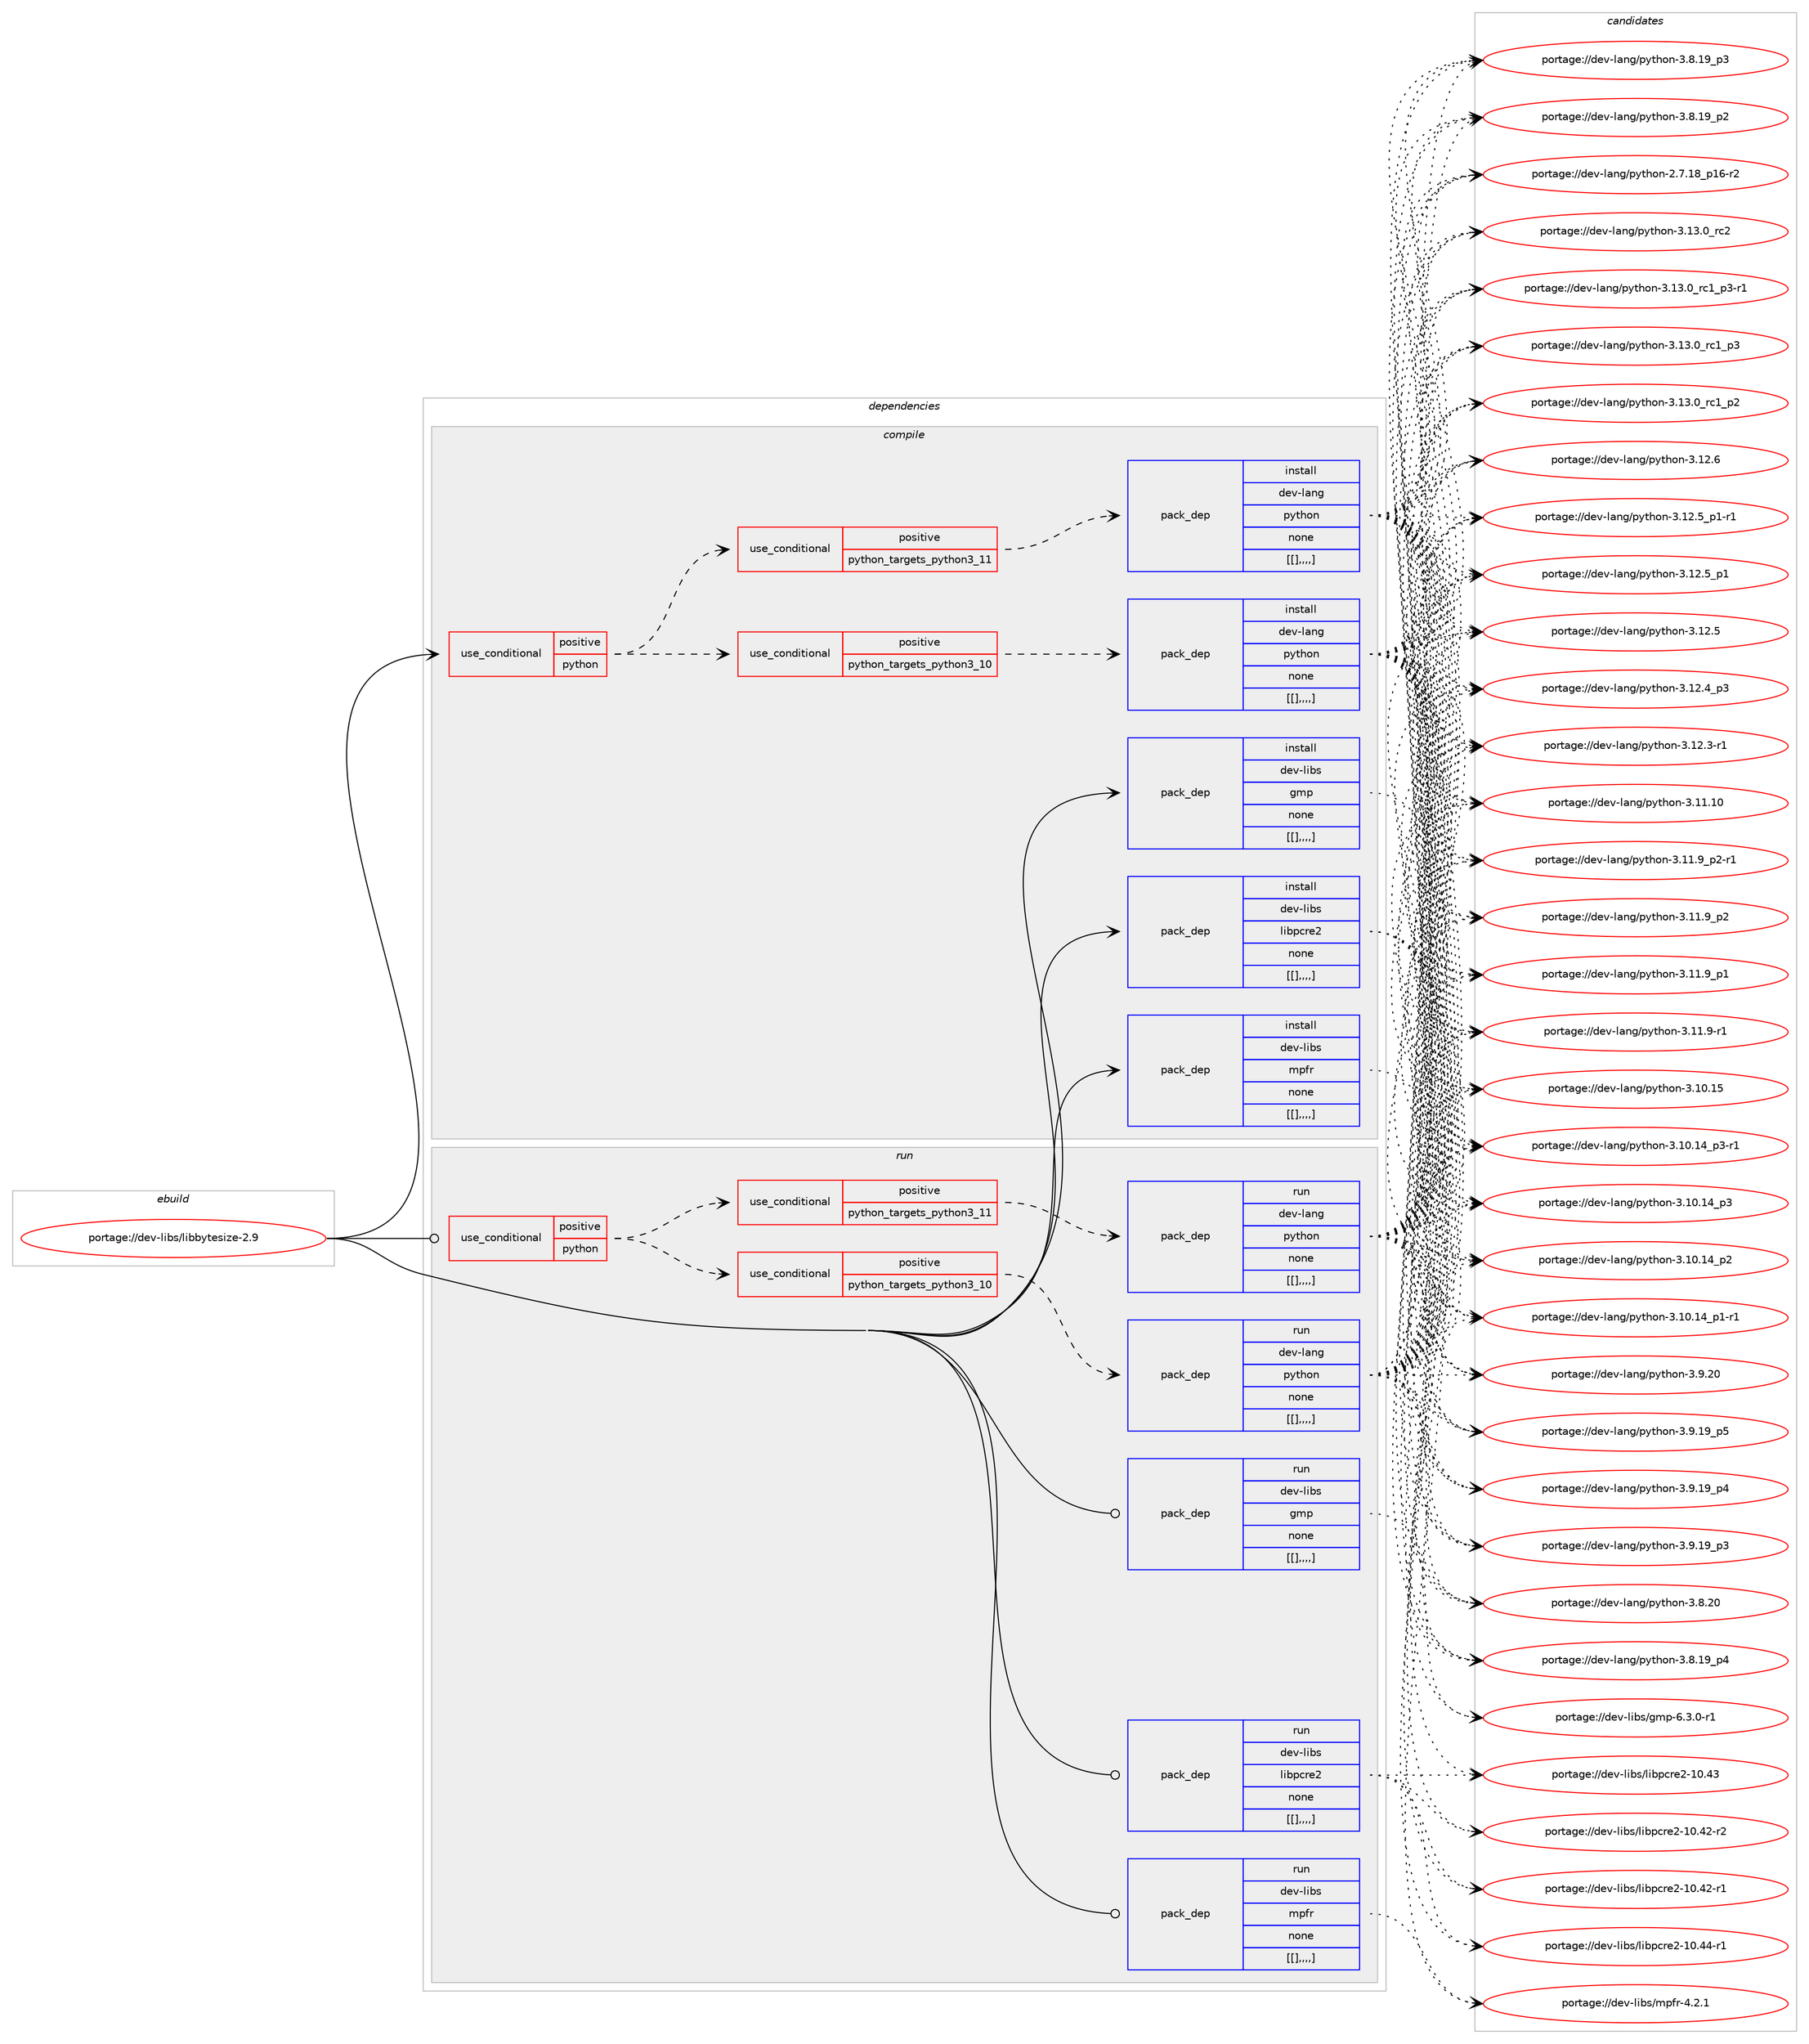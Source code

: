 digraph prolog {

# *************
# Graph options
# *************

newrank=true;
concentrate=true;
compound=true;
graph [rankdir=LR,fontname=Helvetica,fontsize=10,ranksep=1.5];#, ranksep=2.5, nodesep=0.2];
edge  [arrowhead=vee];
node  [fontname=Helvetica,fontsize=10];

# **********
# The ebuild
# **********

subgraph cluster_leftcol {
color=gray;
label=<<i>ebuild</i>>;
id [label="portage://dev-libs/libbytesize-2.9", color=red, width=4, href="../dev-libs/libbytesize-2.9.svg"];
}

# ****************
# The dependencies
# ****************

subgraph cluster_midcol {
color=gray;
label=<<i>dependencies</i>>;
subgraph cluster_compile {
fillcolor="#eeeeee";
style=filled;
label=<<i>compile</i>>;
subgraph cond27021 {
dependency110209 [label=<<TABLE BORDER="0" CELLBORDER="1" CELLSPACING="0" CELLPADDING="4"><TR><TD ROWSPAN="3" CELLPADDING="10">use_conditional</TD></TR><TR><TD>positive</TD></TR><TR><TD>python</TD></TR></TABLE>>, shape=none, color=red];
subgraph cond27022 {
dependency110210 [label=<<TABLE BORDER="0" CELLBORDER="1" CELLSPACING="0" CELLPADDING="4"><TR><TD ROWSPAN="3" CELLPADDING="10">use_conditional</TD></TR><TR><TD>positive</TD></TR><TR><TD>python_targets_python3_10</TD></TR></TABLE>>, shape=none, color=red];
subgraph pack82032 {
dependency110211 [label=<<TABLE BORDER="0" CELLBORDER="1" CELLSPACING="0" CELLPADDING="4" WIDTH="220"><TR><TD ROWSPAN="6" CELLPADDING="30">pack_dep</TD></TR><TR><TD WIDTH="110">install</TD></TR><TR><TD>dev-lang</TD></TR><TR><TD>python</TD></TR><TR><TD>none</TD></TR><TR><TD>[[],,,,]</TD></TR></TABLE>>, shape=none, color=blue];
}
dependency110210:e -> dependency110211:w [weight=20,style="dashed",arrowhead="vee"];
}
dependency110209:e -> dependency110210:w [weight=20,style="dashed",arrowhead="vee"];
subgraph cond27023 {
dependency110212 [label=<<TABLE BORDER="0" CELLBORDER="1" CELLSPACING="0" CELLPADDING="4"><TR><TD ROWSPAN="3" CELLPADDING="10">use_conditional</TD></TR><TR><TD>positive</TD></TR><TR><TD>python_targets_python3_11</TD></TR></TABLE>>, shape=none, color=red];
subgraph pack82033 {
dependency110213 [label=<<TABLE BORDER="0" CELLBORDER="1" CELLSPACING="0" CELLPADDING="4" WIDTH="220"><TR><TD ROWSPAN="6" CELLPADDING="30">pack_dep</TD></TR><TR><TD WIDTH="110">install</TD></TR><TR><TD>dev-lang</TD></TR><TR><TD>python</TD></TR><TR><TD>none</TD></TR><TR><TD>[[],,,,]</TD></TR></TABLE>>, shape=none, color=blue];
}
dependency110212:e -> dependency110213:w [weight=20,style="dashed",arrowhead="vee"];
}
dependency110209:e -> dependency110212:w [weight=20,style="dashed",arrowhead="vee"];
}
id:e -> dependency110209:w [weight=20,style="solid",arrowhead="vee"];
subgraph pack82034 {
dependency110214 [label=<<TABLE BORDER="0" CELLBORDER="1" CELLSPACING="0" CELLPADDING="4" WIDTH="220"><TR><TD ROWSPAN="6" CELLPADDING="30">pack_dep</TD></TR><TR><TD WIDTH="110">install</TD></TR><TR><TD>dev-libs</TD></TR><TR><TD>gmp</TD></TR><TR><TD>none</TD></TR><TR><TD>[[],,,,]</TD></TR></TABLE>>, shape=none, color=blue];
}
id:e -> dependency110214:w [weight=20,style="solid",arrowhead="vee"];
subgraph pack82035 {
dependency110215 [label=<<TABLE BORDER="0" CELLBORDER="1" CELLSPACING="0" CELLPADDING="4" WIDTH="220"><TR><TD ROWSPAN="6" CELLPADDING="30">pack_dep</TD></TR><TR><TD WIDTH="110">install</TD></TR><TR><TD>dev-libs</TD></TR><TR><TD>libpcre2</TD></TR><TR><TD>none</TD></TR><TR><TD>[[],,,,]</TD></TR></TABLE>>, shape=none, color=blue];
}
id:e -> dependency110215:w [weight=20,style="solid",arrowhead="vee"];
subgraph pack82036 {
dependency110216 [label=<<TABLE BORDER="0" CELLBORDER="1" CELLSPACING="0" CELLPADDING="4" WIDTH="220"><TR><TD ROWSPAN="6" CELLPADDING="30">pack_dep</TD></TR><TR><TD WIDTH="110">install</TD></TR><TR><TD>dev-libs</TD></TR><TR><TD>mpfr</TD></TR><TR><TD>none</TD></TR><TR><TD>[[],,,,]</TD></TR></TABLE>>, shape=none, color=blue];
}
id:e -> dependency110216:w [weight=20,style="solid",arrowhead="vee"];
}
subgraph cluster_compileandrun {
fillcolor="#eeeeee";
style=filled;
label=<<i>compile and run</i>>;
}
subgraph cluster_run {
fillcolor="#eeeeee";
style=filled;
label=<<i>run</i>>;
subgraph cond27024 {
dependency110217 [label=<<TABLE BORDER="0" CELLBORDER="1" CELLSPACING="0" CELLPADDING="4"><TR><TD ROWSPAN="3" CELLPADDING="10">use_conditional</TD></TR><TR><TD>positive</TD></TR><TR><TD>python</TD></TR></TABLE>>, shape=none, color=red];
subgraph cond27025 {
dependency110218 [label=<<TABLE BORDER="0" CELLBORDER="1" CELLSPACING="0" CELLPADDING="4"><TR><TD ROWSPAN="3" CELLPADDING="10">use_conditional</TD></TR><TR><TD>positive</TD></TR><TR><TD>python_targets_python3_10</TD></TR></TABLE>>, shape=none, color=red];
subgraph pack82037 {
dependency110219 [label=<<TABLE BORDER="0" CELLBORDER="1" CELLSPACING="0" CELLPADDING="4" WIDTH="220"><TR><TD ROWSPAN="6" CELLPADDING="30">pack_dep</TD></TR><TR><TD WIDTH="110">run</TD></TR><TR><TD>dev-lang</TD></TR><TR><TD>python</TD></TR><TR><TD>none</TD></TR><TR><TD>[[],,,,]</TD></TR></TABLE>>, shape=none, color=blue];
}
dependency110218:e -> dependency110219:w [weight=20,style="dashed",arrowhead="vee"];
}
dependency110217:e -> dependency110218:w [weight=20,style="dashed",arrowhead="vee"];
subgraph cond27026 {
dependency110220 [label=<<TABLE BORDER="0" CELLBORDER="1" CELLSPACING="0" CELLPADDING="4"><TR><TD ROWSPAN="3" CELLPADDING="10">use_conditional</TD></TR><TR><TD>positive</TD></TR><TR><TD>python_targets_python3_11</TD></TR></TABLE>>, shape=none, color=red];
subgraph pack82038 {
dependency110221 [label=<<TABLE BORDER="0" CELLBORDER="1" CELLSPACING="0" CELLPADDING="4" WIDTH="220"><TR><TD ROWSPAN="6" CELLPADDING="30">pack_dep</TD></TR><TR><TD WIDTH="110">run</TD></TR><TR><TD>dev-lang</TD></TR><TR><TD>python</TD></TR><TR><TD>none</TD></TR><TR><TD>[[],,,,]</TD></TR></TABLE>>, shape=none, color=blue];
}
dependency110220:e -> dependency110221:w [weight=20,style="dashed",arrowhead="vee"];
}
dependency110217:e -> dependency110220:w [weight=20,style="dashed",arrowhead="vee"];
}
id:e -> dependency110217:w [weight=20,style="solid",arrowhead="odot"];
subgraph pack82039 {
dependency110222 [label=<<TABLE BORDER="0" CELLBORDER="1" CELLSPACING="0" CELLPADDING="4" WIDTH="220"><TR><TD ROWSPAN="6" CELLPADDING="30">pack_dep</TD></TR><TR><TD WIDTH="110">run</TD></TR><TR><TD>dev-libs</TD></TR><TR><TD>gmp</TD></TR><TR><TD>none</TD></TR><TR><TD>[[],,,,]</TD></TR></TABLE>>, shape=none, color=blue];
}
id:e -> dependency110222:w [weight=20,style="solid",arrowhead="odot"];
subgraph pack82040 {
dependency110223 [label=<<TABLE BORDER="0" CELLBORDER="1" CELLSPACING="0" CELLPADDING="4" WIDTH="220"><TR><TD ROWSPAN="6" CELLPADDING="30">pack_dep</TD></TR><TR><TD WIDTH="110">run</TD></TR><TR><TD>dev-libs</TD></TR><TR><TD>libpcre2</TD></TR><TR><TD>none</TD></TR><TR><TD>[[],,,,]</TD></TR></TABLE>>, shape=none, color=blue];
}
id:e -> dependency110223:w [weight=20,style="solid",arrowhead="odot"];
subgraph pack82041 {
dependency110224 [label=<<TABLE BORDER="0" CELLBORDER="1" CELLSPACING="0" CELLPADDING="4" WIDTH="220"><TR><TD ROWSPAN="6" CELLPADDING="30">pack_dep</TD></TR><TR><TD WIDTH="110">run</TD></TR><TR><TD>dev-libs</TD></TR><TR><TD>mpfr</TD></TR><TR><TD>none</TD></TR><TR><TD>[[],,,,]</TD></TR></TABLE>>, shape=none, color=blue];
}
id:e -> dependency110224:w [weight=20,style="solid",arrowhead="odot"];
}
}

# **************
# The candidates
# **************

subgraph cluster_choices {
rank=same;
color=gray;
label=<<i>candidates</i>>;

subgraph choice82032 {
color=black;
nodesep=1;
choice10010111845108971101034711212111610411111045514649514648951149950 [label="portage://dev-lang/python-3.13.0_rc2", color=red, width=4,href="../dev-lang/python-3.13.0_rc2.svg"];
choice1001011184510897110103471121211161041111104551464951464895114994995112514511449 [label="portage://dev-lang/python-3.13.0_rc1_p3-r1", color=red, width=4,href="../dev-lang/python-3.13.0_rc1_p3-r1.svg"];
choice100101118451089711010347112121116104111110455146495146489511499499511251 [label="portage://dev-lang/python-3.13.0_rc1_p3", color=red, width=4,href="../dev-lang/python-3.13.0_rc1_p3.svg"];
choice100101118451089711010347112121116104111110455146495146489511499499511250 [label="portage://dev-lang/python-3.13.0_rc1_p2", color=red, width=4,href="../dev-lang/python-3.13.0_rc1_p2.svg"];
choice10010111845108971101034711212111610411111045514649504654 [label="portage://dev-lang/python-3.12.6", color=red, width=4,href="../dev-lang/python-3.12.6.svg"];
choice1001011184510897110103471121211161041111104551464950465395112494511449 [label="portage://dev-lang/python-3.12.5_p1-r1", color=red, width=4,href="../dev-lang/python-3.12.5_p1-r1.svg"];
choice100101118451089711010347112121116104111110455146495046539511249 [label="portage://dev-lang/python-3.12.5_p1", color=red, width=4,href="../dev-lang/python-3.12.5_p1.svg"];
choice10010111845108971101034711212111610411111045514649504653 [label="portage://dev-lang/python-3.12.5", color=red, width=4,href="../dev-lang/python-3.12.5.svg"];
choice100101118451089711010347112121116104111110455146495046529511251 [label="portage://dev-lang/python-3.12.4_p3", color=red, width=4,href="../dev-lang/python-3.12.4_p3.svg"];
choice100101118451089711010347112121116104111110455146495046514511449 [label="portage://dev-lang/python-3.12.3-r1", color=red, width=4,href="../dev-lang/python-3.12.3-r1.svg"];
choice1001011184510897110103471121211161041111104551464949464948 [label="portage://dev-lang/python-3.11.10", color=red, width=4,href="../dev-lang/python-3.11.10.svg"];
choice1001011184510897110103471121211161041111104551464949465795112504511449 [label="portage://dev-lang/python-3.11.9_p2-r1", color=red, width=4,href="../dev-lang/python-3.11.9_p2-r1.svg"];
choice100101118451089711010347112121116104111110455146494946579511250 [label="portage://dev-lang/python-3.11.9_p2", color=red, width=4,href="../dev-lang/python-3.11.9_p2.svg"];
choice100101118451089711010347112121116104111110455146494946579511249 [label="portage://dev-lang/python-3.11.9_p1", color=red, width=4,href="../dev-lang/python-3.11.9_p1.svg"];
choice100101118451089711010347112121116104111110455146494946574511449 [label="portage://dev-lang/python-3.11.9-r1", color=red, width=4,href="../dev-lang/python-3.11.9-r1.svg"];
choice1001011184510897110103471121211161041111104551464948464953 [label="portage://dev-lang/python-3.10.15", color=red, width=4,href="../dev-lang/python-3.10.15.svg"];
choice100101118451089711010347112121116104111110455146494846495295112514511449 [label="portage://dev-lang/python-3.10.14_p3-r1", color=red, width=4,href="../dev-lang/python-3.10.14_p3-r1.svg"];
choice10010111845108971101034711212111610411111045514649484649529511251 [label="portage://dev-lang/python-3.10.14_p3", color=red, width=4,href="../dev-lang/python-3.10.14_p3.svg"];
choice10010111845108971101034711212111610411111045514649484649529511250 [label="portage://dev-lang/python-3.10.14_p2", color=red, width=4,href="../dev-lang/python-3.10.14_p2.svg"];
choice100101118451089711010347112121116104111110455146494846495295112494511449 [label="portage://dev-lang/python-3.10.14_p1-r1", color=red, width=4,href="../dev-lang/python-3.10.14_p1-r1.svg"];
choice10010111845108971101034711212111610411111045514657465048 [label="portage://dev-lang/python-3.9.20", color=red, width=4,href="../dev-lang/python-3.9.20.svg"];
choice100101118451089711010347112121116104111110455146574649579511253 [label="portage://dev-lang/python-3.9.19_p5", color=red, width=4,href="../dev-lang/python-3.9.19_p5.svg"];
choice100101118451089711010347112121116104111110455146574649579511252 [label="portage://dev-lang/python-3.9.19_p4", color=red, width=4,href="../dev-lang/python-3.9.19_p4.svg"];
choice100101118451089711010347112121116104111110455146574649579511251 [label="portage://dev-lang/python-3.9.19_p3", color=red, width=4,href="../dev-lang/python-3.9.19_p3.svg"];
choice10010111845108971101034711212111610411111045514656465048 [label="portage://dev-lang/python-3.8.20", color=red, width=4,href="../dev-lang/python-3.8.20.svg"];
choice100101118451089711010347112121116104111110455146564649579511252 [label="portage://dev-lang/python-3.8.19_p4", color=red, width=4,href="../dev-lang/python-3.8.19_p4.svg"];
choice100101118451089711010347112121116104111110455146564649579511251 [label="portage://dev-lang/python-3.8.19_p3", color=red, width=4,href="../dev-lang/python-3.8.19_p3.svg"];
choice100101118451089711010347112121116104111110455146564649579511250 [label="portage://dev-lang/python-3.8.19_p2", color=red, width=4,href="../dev-lang/python-3.8.19_p2.svg"];
choice100101118451089711010347112121116104111110455046554649569511249544511450 [label="portage://dev-lang/python-2.7.18_p16-r2", color=red, width=4,href="../dev-lang/python-2.7.18_p16-r2.svg"];
dependency110211:e -> choice10010111845108971101034711212111610411111045514649514648951149950:w [style=dotted,weight="100"];
dependency110211:e -> choice1001011184510897110103471121211161041111104551464951464895114994995112514511449:w [style=dotted,weight="100"];
dependency110211:e -> choice100101118451089711010347112121116104111110455146495146489511499499511251:w [style=dotted,weight="100"];
dependency110211:e -> choice100101118451089711010347112121116104111110455146495146489511499499511250:w [style=dotted,weight="100"];
dependency110211:e -> choice10010111845108971101034711212111610411111045514649504654:w [style=dotted,weight="100"];
dependency110211:e -> choice1001011184510897110103471121211161041111104551464950465395112494511449:w [style=dotted,weight="100"];
dependency110211:e -> choice100101118451089711010347112121116104111110455146495046539511249:w [style=dotted,weight="100"];
dependency110211:e -> choice10010111845108971101034711212111610411111045514649504653:w [style=dotted,weight="100"];
dependency110211:e -> choice100101118451089711010347112121116104111110455146495046529511251:w [style=dotted,weight="100"];
dependency110211:e -> choice100101118451089711010347112121116104111110455146495046514511449:w [style=dotted,weight="100"];
dependency110211:e -> choice1001011184510897110103471121211161041111104551464949464948:w [style=dotted,weight="100"];
dependency110211:e -> choice1001011184510897110103471121211161041111104551464949465795112504511449:w [style=dotted,weight="100"];
dependency110211:e -> choice100101118451089711010347112121116104111110455146494946579511250:w [style=dotted,weight="100"];
dependency110211:e -> choice100101118451089711010347112121116104111110455146494946579511249:w [style=dotted,weight="100"];
dependency110211:e -> choice100101118451089711010347112121116104111110455146494946574511449:w [style=dotted,weight="100"];
dependency110211:e -> choice1001011184510897110103471121211161041111104551464948464953:w [style=dotted,weight="100"];
dependency110211:e -> choice100101118451089711010347112121116104111110455146494846495295112514511449:w [style=dotted,weight="100"];
dependency110211:e -> choice10010111845108971101034711212111610411111045514649484649529511251:w [style=dotted,weight="100"];
dependency110211:e -> choice10010111845108971101034711212111610411111045514649484649529511250:w [style=dotted,weight="100"];
dependency110211:e -> choice100101118451089711010347112121116104111110455146494846495295112494511449:w [style=dotted,weight="100"];
dependency110211:e -> choice10010111845108971101034711212111610411111045514657465048:w [style=dotted,weight="100"];
dependency110211:e -> choice100101118451089711010347112121116104111110455146574649579511253:w [style=dotted,weight="100"];
dependency110211:e -> choice100101118451089711010347112121116104111110455146574649579511252:w [style=dotted,weight="100"];
dependency110211:e -> choice100101118451089711010347112121116104111110455146574649579511251:w [style=dotted,weight="100"];
dependency110211:e -> choice10010111845108971101034711212111610411111045514656465048:w [style=dotted,weight="100"];
dependency110211:e -> choice100101118451089711010347112121116104111110455146564649579511252:w [style=dotted,weight="100"];
dependency110211:e -> choice100101118451089711010347112121116104111110455146564649579511251:w [style=dotted,weight="100"];
dependency110211:e -> choice100101118451089711010347112121116104111110455146564649579511250:w [style=dotted,weight="100"];
dependency110211:e -> choice100101118451089711010347112121116104111110455046554649569511249544511450:w [style=dotted,weight="100"];
}
subgraph choice82033 {
color=black;
nodesep=1;
choice10010111845108971101034711212111610411111045514649514648951149950 [label="portage://dev-lang/python-3.13.0_rc2", color=red, width=4,href="../dev-lang/python-3.13.0_rc2.svg"];
choice1001011184510897110103471121211161041111104551464951464895114994995112514511449 [label="portage://dev-lang/python-3.13.0_rc1_p3-r1", color=red, width=4,href="../dev-lang/python-3.13.0_rc1_p3-r1.svg"];
choice100101118451089711010347112121116104111110455146495146489511499499511251 [label="portage://dev-lang/python-3.13.0_rc1_p3", color=red, width=4,href="../dev-lang/python-3.13.0_rc1_p3.svg"];
choice100101118451089711010347112121116104111110455146495146489511499499511250 [label="portage://dev-lang/python-3.13.0_rc1_p2", color=red, width=4,href="../dev-lang/python-3.13.0_rc1_p2.svg"];
choice10010111845108971101034711212111610411111045514649504654 [label="portage://dev-lang/python-3.12.6", color=red, width=4,href="../dev-lang/python-3.12.6.svg"];
choice1001011184510897110103471121211161041111104551464950465395112494511449 [label="portage://dev-lang/python-3.12.5_p1-r1", color=red, width=4,href="../dev-lang/python-3.12.5_p1-r1.svg"];
choice100101118451089711010347112121116104111110455146495046539511249 [label="portage://dev-lang/python-3.12.5_p1", color=red, width=4,href="../dev-lang/python-3.12.5_p1.svg"];
choice10010111845108971101034711212111610411111045514649504653 [label="portage://dev-lang/python-3.12.5", color=red, width=4,href="../dev-lang/python-3.12.5.svg"];
choice100101118451089711010347112121116104111110455146495046529511251 [label="portage://dev-lang/python-3.12.4_p3", color=red, width=4,href="../dev-lang/python-3.12.4_p3.svg"];
choice100101118451089711010347112121116104111110455146495046514511449 [label="portage://dev-lang/python-3.12.3-r1", color=red, width=4,href="../dev-lang/python-3.12.3-r1.svg"];
choice1001011184510897110103471121211161041111104551464949464948 [label="portage://dev-lang/python-3.11.10", color=red, width=4,href="../dev-lang/python-3.11.10.svg"];
choice1001011184510897110103471121211161041111104551464949465795112504511449 [label="portage://dev-lang/python-3.11.9_p2-r1", color=red, width=4,href="../dev-lang/python-3.11.9_p2-r1.svg"];
choice100101118451089711010347112121116104111110455146494946579511250 [label="portage://dev-lang/python-3.11.9_p2", color=red, width=4,href="../dev-lang/python-3.11.9_p2.svg"];
choice100101118451089711010347112121116104111110455146494946579511249 [label="portage://dev-lang/python-3.11.9_p1", color=red, width=4,href="../dev-lang/python-3.11.9_p1.svg"];
choice100101118451089711010347112121116104111110455146494946574511449 [label="portage://dev-lang/python-3.11.9-r1", color=red, width=4,href="../dev-lang/python-3.11.9-r1.svg"];
choice1001011184510897110103471121211161041111104551464948464953 [label="portage://dev-lang/python-3.10.15", color=red, width=4,href="../dev-lang/python-3.10.15.svg"];
choice100101118451089711010347112121116104111110455146494846495295112514511449 [label="portage://dev-lang/python-3.10.14_p3-r1", color=red, width=4,href="../dev-lang/python-3.10.14_p3-r1.svg"];
choice10010111845108971101034711212111610411111045514649484649529511251 [label="portage://dev-lang/python-3.10.14_p3", color=red, width=4,href="../dev-lang/python-3.10.14_p3.svg"];
choice10010111845108971101034711212111610411111045514649484649529511250 [label="portage://dev-lang/python-3.10.14_p2", color=red, width=4,href="../dev-lang/python-3.10.14_p2.svg"];
choice100101118451089711010347112121116104111110455146494846495295112494511449 [label="portage://dev-lang/python-3.10.14_p1-r1", color=red, width=4,href="../dev-lang/python-3.10.14_p1-r1.svg"];
choice10010111845108971101034711212111610411111045514657465048 [label="portage://dev-lang/python-3.9.20", color=red, width=4,href="../dev-lang/python-3.9.20.svg"];
choice100101118451089711010347112121116104111110455146574649579511253 [label="portage://dev-lang/python-3.9.19_p5", color=red, width=4,href="../dev-lang/python-3.9.19_p5.svg"];
choice100101118451089711010347112121116104111110455146574649579511252 [label="portage://dev-lang/python-3.9.19_p4", color=red, width=4,href="../dev-lang/python-3.9.19_p4.svg"];
choice100101118451089711010347112121116104111110455146574649579511251 [label="portage://dev-lang/python-3.9.19_p3", color=red, width=4,href="../dev-lang/python-3.9.19_p3.svg"];
choice10010111845108971101034711212111610411111045514656465048 [label="portage://dev-lang/python-3.8.20", color=red, width=4,href="../dev-lang/python-3.8.20.svg"];
choice100101118451089711010347112121116104111110455146564649579511252 [label="portage://dev-lang/python-3.8.19_p4", color=red, width=4,href="../dev-lang/python-3.8.19_p4.svg"];
choice100101118451089711010347112121116104111110455146564649579511251 [label="portage://dev-lang/python-3.8.19_p3", color=red, width=4,href="../dev-lang/python-3.8.19_p3.svg"];
choice100101118451089711010347112121116104111110455146564649579511250 [label="portage://dev-lang/python-3.8.19_p2", color=red, width=4,href="../dev-lang/python-3.8.19_p2.svg"];
choice100101118451089711010347112121116104111110455046554649569511249544511450 [label="portage://dev-lang/python-2.7.18_p16-r2", color=red, width=4,href="../dev-lang/python-2.7.18_p16-r2.svg"];
dependency110213:e -> choice10010111845108971101034711212111610411111045514649514648951149950:w [style=dotted,weight="100"];
dependency110213:e -> choice1001011184510897110103471121211161041111104551464951464895114994995112514511449:w [style=dotted,weight="100"];
dependency110213:e -> choice100101118451089711010347112121116104111110455146495146489511499499511251:w [style=dotted,weight="100"];
dependency110213:e -> choice100101118451089711010347112121116104111110455146495146489511499499511250:w [style=dotted,weight="100"];
dependency110213:e -> choice10010111845108971101034711212111610411111045514649504654:w [style=dotted,weight="100"];
dependency110213:e -> choice1001011184510897110103471121211161041111104551464950465395112494511449:w [style=dotted,weight="100"];
dependency110213:e -> choice100101118451089711010347112121116104111110455146495046539511249:w [style=dotted,weight="100"];
dependency110213:e -> choice10010111845108971101034711212111610411111045514649504653:w [style=dotted,weight="100"];
dependency110213:e -> choice100101118451089711010347112121116104111110455146495046529511251:w [style=dotted,weight="100"];
dependency110213:e -> choice100101118451089711010347112121116104111110455146495046514511449:w [style=dotted,weight="100"];
dependency110213:e -> choice1001011184510897110103471121211161041111104551464949464948:w [style=dotted,weight="100"];
dependency110213:e -> choice1001011184510897110103471121211161041111104551464949465795112504511449:w [style=dotted,weight="100"];
dependency110213:e -> choice100101118451089711010347112121116104111110455146494946579511250:w [style=dotted,weight="100"];
dependency110213:e -> choice100101118451089711010347112121116104111110455146494946579511249:w [style=dotted,weight="100"];
dependency110213:e -> choice100101118451089711010347112121116104111110455146494946574511449:w [style=dotted,weight="100"];
dependency110213:e -> choice1001011184510897110103471121211161041111104551464948464953:w [style=dotted,weight="100"];
dependency110213:e -> choice100101118451089711010347112121116104111110455146494846495295112514511449:w [style=dotted,weight="100"];
dependency110213:e -> choice10010111845108971101034711212111610411111045514649484649529511251:w [style=dotted,weight="100"];
dependency110213:e -> choice10010111845108971101034711212111610411111045514649484649529511250:w [style=dotted,weight="100"];
dependency110213:e -> choice100101118451089711010347112121116104111110455146494846495295112494511449:w [style=dotted,weight="100"];
dependency110213:e -> choice10010111845108971101034711212111610411111045514657465048:w [style=dotted,weight="100"];
dependency110213:e -> choice100101118451089711010347112121116104111110455146574649579511253:w [style=dotted,weight="100"];
dependency110213:e -> choice100101118451089711010347112121116104111110455146574649579511252:w [style=dotted,weight="100"];
dependency110213:e -> choice100101118451089711010347112121116104111110455146574649579511251:w [style=dotted,weight="100"];
dependency110213:e -> choice10010111845108971101034711212111610411111045514656465048:w [style=dotted,weight="100"];
dependency110213:e -> choice100101118451089711010347112121116104111110455146564649579511252:w [style=dotted,weight="100"];
dependency110213:e -> choice100101118451089711010347112121116104111110455146564649579511251:w [style=dotted,weight="100"];
dependency110213:e -> choice100101118451089711010347112121116104111110455146564649579511250:w [style=dotted,weight="100"];
dependency110213:e -> choice100101118451089711010347112121116104111110455046554649569511249544511450:w [style=dotted,weight="100"];
}
subgraph choice82034 {
color=black;
nodesep=1;
choice1001011184510810598115471031091124554465146484511449 [label="portage://dev-libs/gmp-6.3.0-r1", color=red, width=4,href="../dev-libs/gmp-6.3.0-r1.svg"];
dependency110214:e -> choice1001011184510810598115471031091124554465146484511449:w [style=dotted,weight="100"];
}
subgraph choice82035 {
color=black;
nodesep=1;
choice1001011184510810598115471081059811299114101504549484652524511449 [label="portage://dev-libs/libpcre2-10.44-r1", color=red, width=4,href="../dev-libs/libpcre2-10.44-r1.svg"];
choice100101118451081059811547108105981129911410150454948465251 [label="portage://dev-libs/libpcre2-10.43", color=red, width=4,href="../dev-libs/libpcre2-10.43.svg"];
choice1001011184510810598115471081059811299114101504549484652504511450 [label="portage://dev-libs/libpcre2-10.42-r2", color=red, width=4,href="../dev-libs/libpcre2-10.42-r2.svg"];
choice1001011184510810598115471081059811299114101504549484652504511449 [label="portage://dev-libs/libpcre2-10.42-r1", color=red, width=4,href="../dev-libs/libpcre2-10.42-r1.svg"];
dependency110215:e -> choice1001011184510810598115471081059811299114101504549484652524511449:w [style=dotted,weight="100"];
dependency110215:e -> choice100101118451081059811547108105981129911410150454948465251:w [style=dotted,weight="100"];
dependency110215:e -> choice1001011184510810598115471081059811299114101504549484652504511450:w [style=dotted,weight="100"];
dependency110215:e -> choice1001011184510810598115471081059811299114101504549484652504511449:w [style=dotted,weight="100"];
}
subgraph choice82036 {
color=black;
nodesep=1;
choice100101118451081059811547109112102114455246504649 [label="portage://dev-libs/mpfr-4.2.1", color=red, width=4,href="../dev-libs/mpfr-4.2.1.svg"];
dependency110216:e -> choice100101118451081059811547109112102114455246504649:w [style=dotted,weight="100"];
}
subgraph choice82037 {
color=black;
nodesep=1;
choice10010111845108971101034711212111610411111045514649514648951149950 [label="portage://dev-lang/python-3.13.0_rc2", color=red, width=4,href="../dev-lang/python-3.13.0_rc2.svg"];
choice1001011184510897110103471121211161041111104551464951464895114994995112514511449 [label="portage://dev-lang/python-3.13.0_rc1_p3-r1", color=red, width=4,href="../dev-lang/python-3.13.0_rc1_p3-r1.svg"];
choice100101118451089711010347112121116104111110455146495146489511499499511251 [label="portage://dev-lang/python-3.13.0_rc1_p3", color=red, width=4,href="../dev-lang/python-3.13.0_rc1_p3.svg"];
choice100101118451089711010347112121116104111110455146495146489511499499511250 [label="portage://dev-lang/python-3.13.0_rc1_p2", color=red, width=4,href="../dev-lang/python-3.13.0_rc1_p2.svg"];
choice10010111845108971101034711212111610411111045514649504654 [label="portage://dev-lang/python-3.12.6", color=red, width=4,href="../dev-lang/python-3.12.6.svg"];
choice1001011184510897110103471121211161041111104551464950465395112494511449 [label="portage://dev-lang/python-3.12.5_p1-r1", color=red, width=4,href="../dev-lang/python-3.12.5_p1-r1.svg"];
choice100101118451089711010347112121116104111110455146495046539511249 [label="portage://dev-lang/python-3.12.5_p1", color=red, width=4,href="../dev-lang/python-3.12.5_p1.svg"];
choice10010111845108971101034711212111610411111045514649504653 [label="portage://dev-lang/python-3.12.5", color=red, width=4,href="../dev-lang/python-3.12.5.svg"];
choice100101118451089711010347112121116104111110455146495046529511251 [label="portage://dev-lang/python-3.12.4_p3", color=red, width=4,href="../dev-lang/python-3.12.4_p3.svg"];
choice100101118451089711010347112121116104111110455146495046514511449 [label="portage://dev-lang/python-3.12.3-r1", color=red, width=4,href="../dev-lang/python-3.12.3-r1.svg"];
choice1001011184510897110103471121211161041111104551464949464948 [label="portage://dev-lang/python-3.11.10", color=red, width=4,href="../dev-lang/python-3.11.10.svg"];
choice1001011184510897110103471121211161041111104551464949465795112504511449 [label="portage://dev-lang/python-3.11.9_p2-r1", color=red, width=4,href="../dev-lang/python-3.11.9_p2-r1.svg"];
choice100101118451089711010347112121116104111110455146494946579511250 [label="portage://dev-lang/python-3.11.9_p2", color=red, width=4,href="../dev-lang/python-3.11.9_p2.svg"];
choice100101118451089711010347112121116104111110455146494946579511249 [label="portage://dev-lang/python-3.11.9_p1", color=red, width=4,href="../dev-lang/python-3.11.9_p1.svg"];
choice100101118451089711010347112121116104111110455146494946574511449 [label="portage://dev-lang/python-3.11.9-r1", color=red, width=4,href="../dev-lang/python-3.11.9-r1.svg"];
choice1001011184510897110103471121211161041111104551464948464953 [label="portage://dev-lang/python-3.10.15", color=red, width=4,href="../dev-lang/python-3.10.15.svg"];
choice100101118451089711010347112121116104111110455146494846495295112514511449 [label="portage://dev-lang/python-3.10.14_p3-r1", color=red, width=4,href="../dev-lang/python-3.10.14_p3-r1.svg"];
choice10010111845108971101034711212111610411111045514649484649529511251 [label="portage://dev-lang/python-3.10.14_p3", color=red, width=4,href="../dev-lang/python-3.10.14_p3.svg"];
choice10010111845108971101034711212111610411111045514649484649529511250 [label="portage://dev-lang/python-3.10.14_p2", color=red, width=4,href="../dev-lang/python-3.10.14_p2.svg"];
choice100101118451089711010347112121116104111110455146494846495295112494511449 [label="portage://dev-lang/python-3.10.14_p1-r1", color=red, width=4,href="../dev-lang/python-3.10.14_p1-r1.svg"];
choice10010111845108971101034711212111610411111045514657465048 [label="portage://dev-lang/python-3.9.20", color=red, width=4,href="../dev-lang/python-3.9.20.svg"];
choice100101118451089711010347112121116104111110455146574649579511253 [label="portage://dev-lang/python-3.9.19_p5", color=red, width=4,href="../dev-lang/python-3.9.19_p5.svg"];
choice100101118451089711010347112121116104111110455146574649579511252 [label="portage://dev-lang/python-3.9.19_p4", color=red, width=4,href="../dev-lang/python-3.9.19_p4.svg"];
choice100101118451089711010347112121116104111110455146574649579511251 [label="portage://dev-lang/python-3.9.19_p3", color=red, width=4,href="../dev-lang/python-3.9.19_p3.svg"];
choice10010111845108971101034711212111610411111045514656465048 [label="portage://dev-lang/python-3.8.20", color=red, width=4,href="../dev-lang/python-3.8.20.svg"];
choice100101118451089711010347112121116104111110455146564649579511252 [label="portage://dev-lang/python-3.8.19_p4", color=red, width=4,href="../dev-lang/python-3.8.19_p4.svg"];
choice100101118451089711010347112121116104111110455146564649579511251 [label="portage://dev-lang/python-3.8.19_p3", color=red, width=4,href="../dev-lang/python-3.8.19_p3.svg"];
choice100101118451089711010347112121116104111110455146564649579511250 [label="portage://dev-lang/python-3.8.19_p2", color=red, width=4,href="../dev-lang/python-3.8.19_p2.svg"];
choice100101118451089711010347112121116104111110455046554649569511249544511450 [label="portage://dev-lang/python-2.7.18_p16-r2", color=red, width=4,href="../dev-lang/python-2.7.18_p16-r2.svg"];
dependency110219:e -> choice10010111845108971101034711212111610411111045514649514648951149950:w [style=dotted,weight="100"];
dependency110219:e -> choice1001011184510897110103471121211161041111104551464951464895114994995112514511449:w [style=dotted,weight="100"];
dependency110219:e -> choice100101118451089711010347112121116104111110455146495146489511499499511251:w [style=dotted,weight="100"];
dependency110219:e -> choice100101118451089711010347112121116104111110455146495146489511499499511250:w [style=dotted,weight="100"];
dependency110219:e -> choice10010111845108971101034711212111610411111045514649504654:w [style=dotted,weight="100"];
dependency110219:e -> choice1001011184510897110103471121211161041111104551464950465395112494511449:w [style=dotted,weight="100"];
dependency110219:e -> choice100101118451089711010347112121116104111110455146495046539511249:w [style=dotted,weight="100"];
dependency110219:e -> choice10010111845108971101034711212111610411111045514649504653:w [style=dotted,weight="100"];
dependency110219:e -> choice100101118451089711010347112121116104111110455146495046529511251:w [style=dotted,weight="100"];
dependency110219:e -> choice100101118451089711010347112121116104111110455146495046514511449:w [style=dotted,weight="100"];
dependency110219:e -> choice1001011184510897110103471121211161041111104551464949464948:w [style=dotted,weight="100"];
dependency110219:e -> choice1001011184510897110103471121211161041111104551464949465795112504511449:w [style=dotted,weight="100"];
dependency110219:e -> choice100101118451089711010347112121116104111110455146494946579511250:w [style=dotted,weight="100"];
dependency110219:e -> choice100101118451089711010347112121116104111110455146494946579511249:w [style=dotted,weight="100"];
dependency110219:e -> choice100101118451089711010347112121116104111110455146494946574511449:w [style=dotted,weight="100"];
dependency110219:e -> choice1001011184510897110103471121211161041111104551464948464953:w [style=dotted,weight="100"];
dependency110219:e -> choice100101118451089711010347112121116104111110455146494846495295112514511449:w [style=dotted,weight="100"];
dependency110219:e -> choice10010111845108971101034711212111610411111045514649484649529511251:w [style=dotted,weight="100"];
dependency110219:e -> choice10010111845108971101034711212111610411111045514649484649529511250:w [style=dotted,weight="100"];
dependency110219:e -> choice100101118451089711010347112121116104111110455146494846495295112494511449:w [style=dotted,weight="100"];
dependency110219:e -> choice10010111845108971101034711212111610411111045514657465048:w [style=dotted,weight="100"];
dependency110219:e -> choice100101118451089711010347112121116104111110455146574649579511253:w [style=dotted,weight="100"];
dependency110219:e -> choice100101118451089711010347112121116104111110455146574649579511252:w [style=dotted,weight="100"];
dependency110219:e -> choice100101118451089711010347112121116104111110455146574649579511251:w [style=dotted,weight="100"];
dependency110219:e -> choice10010111845108971101034711212111610411111045514656465048:w [style=dotted,weight="100"];
dependency110219:e -> choice100101118451089711010347112121116104111110455146564649579511252:w [style=dotted,weight="100"];
dependency110219:e -> choice100101118451089711010347112121116104111110455146564649579511251:w [style=dotted,weight="100"];
dependency110219:e -> choice100101118451089711010347112121116104111110455146564649579511250:w [style=dotted,weight="100"];
dependency110219:e -> choice100101118451089711010347112121116104111110455046554649569511249544511450:w [style=dotted,weight="100"];
}
subgraph choice82038 {
color=black;
nodesep=1;
choice10010111845108971101034711212111610411111045514649514648951149950 [label="portage://dev-lang/python-3.13.0_rc2", color=red, width=4,href="../dev-lang/python-3.13.0_rc2.svg"];
choice1001011184510897110103471121211161041111104551464951464895114994995112514511449 [label="portage://dev-lang/python-3.13.0_rc1_p3-r1", color=red, width=4,href="../dev-lang/python-3.13.0_rc1_p3-r1.svg"];
choice100101118451089711010347112121116104111110455146495146489511499499511251 [label="portage://dev-lang/python-3.13.0_rc1_p3", color=red, width=4,href="../dev-lang/python-3.13.0_rc1_p3.svg"];
choice100101118451089711010347112121116104111110455146495146489511499499511250 [label="portage://dev-lang/python-3.13.0_rc1_p2", color=red, width=4,href="../dev-lang/python-3.13.0_rc1_p2.svg"];
choice10010111845108971101034711212111610411111045514649504654 [label="portage://dev-lang/python-3.12.6", color=red, width=4,href="../dev-lang/python-3.12.6.svg"];
choice1001011184510897110103471121211161041111104551464950465395112494511449 [label="portage://dev-lang/python-3.12.5_p1-r1", color=red, width=4,href="../dev-lang/python-3.12.5_p1-r1.svg"];
choice100101118451089711010347112121116104111110455146495046539511249 [label="portage://dev-lang/python-3.12.5_p1", color=red, width=4,href="../dev-lang/python-3.12.5_p1.svg"];
choice10010111845108971101034711212111610411111045514649504653 [label="portage://dev-lang/python-3.12.5", color=red, width=4,href="../dev-lang/python-3.12.5.svg"];
choice100101118451089711010347112121116104111110455146495046529511251 [label="portage://dev-lang/python-3.12.4_p3", color=red, width=4,href="../dev-lang/python-3.12.4_p3.svg"];
choice100101118451089711010347112121116104111110455146495046514511449 [label="portage://dev-lang/python-3.12.3-r1", color=red, width=4,href="../dev-lang/python-3.12.3-r1.svg"];
choice1001011184510897110103471121211161041111104551464949464948 [label="portage://dev-lang/python-3.11.10", color=red, width=4,href="../dev-lang/python-3.11.10.svg"];
choice1001011184510897110103471121211161041111104551464949465795112504511449 [label="portage://dev-lang/python-3.11.9_p2-r1", color=red, width=4,href="../dev-lang/python-3.11.9_p2-r1.svg"];
choice100101118451089711010347112121116104111110455146494946579511250 [label="portage://dev-lang/python-3.11.9_p2", color=red, width=4,href="../dev-lang/python-3.11.9_p2.svg"];
choice100101118451089711010347112121116104111110455146494946579511249 [label="portage://dev-lang/python-3.11.9_p1", color=red, width=4,href="../dev-lang/python-3.11.9_p1.svg"];
choice100101118451089711010347112121116104111110455146494946574511449 [label="portage://dev-lang/python-3.11.9-r1", color=red, width=4,href="../dev-lang/python-3.11.9-r1.svg"];
choice1001011184510897110103471121211161041111104551464948464953 [label="portage://dev-lang/python-3.10.15", color=red, width=4,href="../dev-lang/python-3.10.15.svg"];
choice100101118451089711010347112121116104111110455146494846495295112514511449 [label="portage://dev-lang/python-3.10.14_p3-r1", color=red, width=4,href="../dev-lang/python-3.10.14_p3-r1.svg"];
choice10010111845108971101034711212111610411111045514649484649529511251 [label="portage://dev-lang/python-3.10.14_p3", color=red, width=4,href="../dev-lang/python-3.10.14_p3.svg"];
choice10010111845108971101034711212111610411111045514649484649529511250 [label="portage://dev-lang/python-3.10.14_p2", color=red, width=4,href="../dev-lang/python-3.10.14_p2.svg"];
choice100101118451089711010347112121116104111110455146494846495295112494511449 [label="portage://dev-lang/python-3.10.14_p1-r1", color=red, width=4,href="../dev-lang/python-3.10.14_p1-r1.svg"];
choice10010111845108971101034711212111610411111045514657465048 [label="portage://dev-lang/python-3.9.20", color=red, width=4,href="../dev-lang/python-3.9.20.svg"];
choice100101118451089711010347112121116104111110455146574649579511253 [label="portage://dev-lang/python-3.9.19_p5", color=red, width=4,href="../dev-lang/python-3.9.19_p5.svg"];
choice100101118451089711010347112121116104111110455146574649579511252 [label="portage://dev-lang/python-3.9.19_p4", color=red, width=4,href="../dev-lang/python-3.9.19_p4.svg"];
choice100101118451089711010347112121116104111110455146574649579511251 [label="portage://dev-lang/python-3.9.19_p3", color=red, width=4,href="../dev-lang/python-3.9.19_p3.svg"];
choice10010111845108971101034711212111610411111045514656465048 [label="portage://dev-lang/python-3.8.20", color=red, width=4,href="../dev-lang/python-3.8.20.svg"];
choice100101118451089711010347112121116104111110455146564649579511252 [label="portage://dev-lang/python-3.8.19_p4", color=red, width=4,href="../dev-lang/python-3.8.19_p4.svg"];
choice100101118451089711010347112121116104111110455146564649579511251 [label="portage://dev-lang/python-3.8.19_p3", color=red, width=4,href="../dev-lang/python-3.8.19_p3.svg"];
choice100101118451089711010347112121116104111110455146564649579511250 [label="portage://dev-lang/python-3.8.19_p2", color=red, width=4,href="../dev-lang/python-3.8.19_p2.svg"];
choice100101118451089711010347112121116104111110455046554649569511249544511450 [label="portage://dev-lang/python-2.7.18_p16-r2", color=red, width=4,href="../dev-lang/python-2.7.18_p16-r2.svg"];
dependency110221:e -> choice10010111845108971101034711212111610411111045514649514648951149950:w [style=dotted,weight="100"];
dependency110221:e -> choice1001011184510897110103471121211161041111104551464951464895114994995112514511449:w [style=dotted,weight="100"];
dependency110221:e -> choice100101118451089711010347112121116104111110455146495146489511499499511251:w [style=dotted,weight="100"];
dependency110221:e -> choice100101118451089711010347112121116104111110455146495146489511499499511250:w [style=dotted,weight="100"];
dependency110221:e -> choice10010111845108971101034711212111610411111045514649504654:w [style=dotted,weight="100"];
dependency110221:e -> choice1001011184510897110103471121211161041111104551464950465395112494511449:w [style=dotted,weight="100"];
dependency110221:e -> choice100101118451089711010347112121116104111110455146495046539511249:w [style=dotted,weight="100"];
dependency110221:e -> choice10010111845108971101034711212111610411111045514649504653:w [style=dotted,weight="100"];
dependency110221:e -> choice100101118451089711010347112121116104111110455146495046529511251:w [style=dotted,weight="100"];
dependency110221:e -> choice100101118451089711010347112121116104111110455146495046514511449:w [style=dotted,weight="100"];
dependency110221:e -> choice1001011184510897110103471121211161041111104551464949464948:w [style=dotted,weight="100"];
dependency110221:e -> choice1001011184510897110103471121211161041111104551464949465795112504511449:w [style=dotted,weight="100"];
dependency110221:e -> choice100101118451089711010347112121116104111110455146494946579511250:w [style=dotted,weight="100"];
dependency110221:e -> choice100101118451089711010347112121116104111110455146494946579511249:w [style=dotted,weight="100"];
dependency110221:e -> choice100101118451089711010347112121116104111110455146494946574511449:w [style=dotted,weight="100"];
dependency110221:e -> choice1001011184510897110103471121211161041111104551464948464953:w [style=dotted,weight="100"];
dependency110221:e -> choice100101118451089711010347112121116104111110455146494846495295112514511449:w [style=dotted,weight="100"];
dependency110221:e -> choice10010111845108971101034711212111610411111045514649484649529511251:w [style=dotted,weight="100"];
dependency110221:e -> choice10010111845108971101034711212111610411111045514649484649529511250:w [style=dotted,weight="100"];
dependency110221:e -> choice100101118451089711010347112121116104111110455146494846495295112494511449:w [style=dotted,weight="100"];
dependency110221:e -> choice10010111845108971101034711212111610411111045514657465048:w [style=dotted,weight="100"];
dependency110221:e -> choice100101118451089711010347112121116104111110455146574649579511253:w [style=dotted,weight="100"];
dependency110221:e -> choice100101118451089711010347112121116104111110455146574649579511252:w [style=dotted,weight="100"];
dependency110221:e -> choice100101118451089711010347112121116104111110455146574649579511251:w [style=dotted,weight="100"];
dependency110221:e -> choice10010111845108971101034711212111610411111045514656465048:w [style=dotted,weight="100"];
dependency110221:e -> choice100101118451089711010347112121116104111110455146564649579511252:w [style=dotted,weight="100"];
dependency110221:e -> choice100101118451089711010347112121116104111110455146564649579511251:w [style=dotted,weight="100"];
dependency110221:e -> choice100101118451089711010347112121116104111110455146564649579511250:w [style=dotted,weight="100"];
dependency110221:e -> choice100101118451089711010347112121116104111110455046554649569511249544511450:w [style=dotted,weight="100"];
}
subgraph choice82039 {
color=black;
nodesep=1;
choice1001011184510810598115471031091124554465146484511449 [label="portage://dev-libs/gmp-6.3.0-r1", color=red, width=4,href="../dev-libs/gmp-6.3.0-r1.svg"];
dependency110222:e -> choice1001011184510810598115471031091124554465146484511449:w [style=dotted,weight="100"];
}
subgraph choice82040 {
color=black;
nodesep=1;
choice1001011184510810598115471081059811299114101504549484652524511449 [label="portage://dev-libs/libpcre2-10.44-r1", color=red, width=4,href="../dev-libs/libpcre2-10.44-r1.svg"];
choice100101118451081059811547108105981129911410150454948465251 [label="portage://dev-libs/libpcre2-10.43", color=red, width=4,href="../dev-libs/libpcre2-10.43.svg"];
choice1001011184510810598115471081059811299114101504549484652504511450 [label="portage://dev-libs/libpcre2-10.42-r2", color=red, width=4,href="../dev-libs/libpcre2-10.42-r2.svg"];
choice1001011184510810598115471081059811299114101504549484652504511449 [label="portage://dev-libs/libpcre2-10.42-r1", color=red, width=4,href="../dev-libs/libpcre2-10.42-r1.svg"];
dependency110223:e -> choice1001011184510810598115471081059811299114101504549484652524511449:w [style=dotted,weight="100"];
dependency110223:e -> choice100101118451081059811547108105981129911410150454948465251:w [style=dotted,weight="100"];
dependency110223:e -> choice1001011184510810598115471081059811299114101504549484652504511450:w [style=dotted,weight="100"];
dependency110223:e -> choice1001011184510810598115471081059811299114101504549484652504511449:w [style=dotted,weight="100"];
}
subgraph choice82041 {
color=black;
nodesep=1;
choice100101118451081059811547109112102114455246504649 [label="portage://dev-libs/mpfr-4.2.1", color=red, width=4,href="../dev-libs/mpfr-4.2.1.svg"];
dependency110224:e -> choice100101118451081059811547109112102114455246504649:w [style=dotted,weight="100"];
}
}

}
